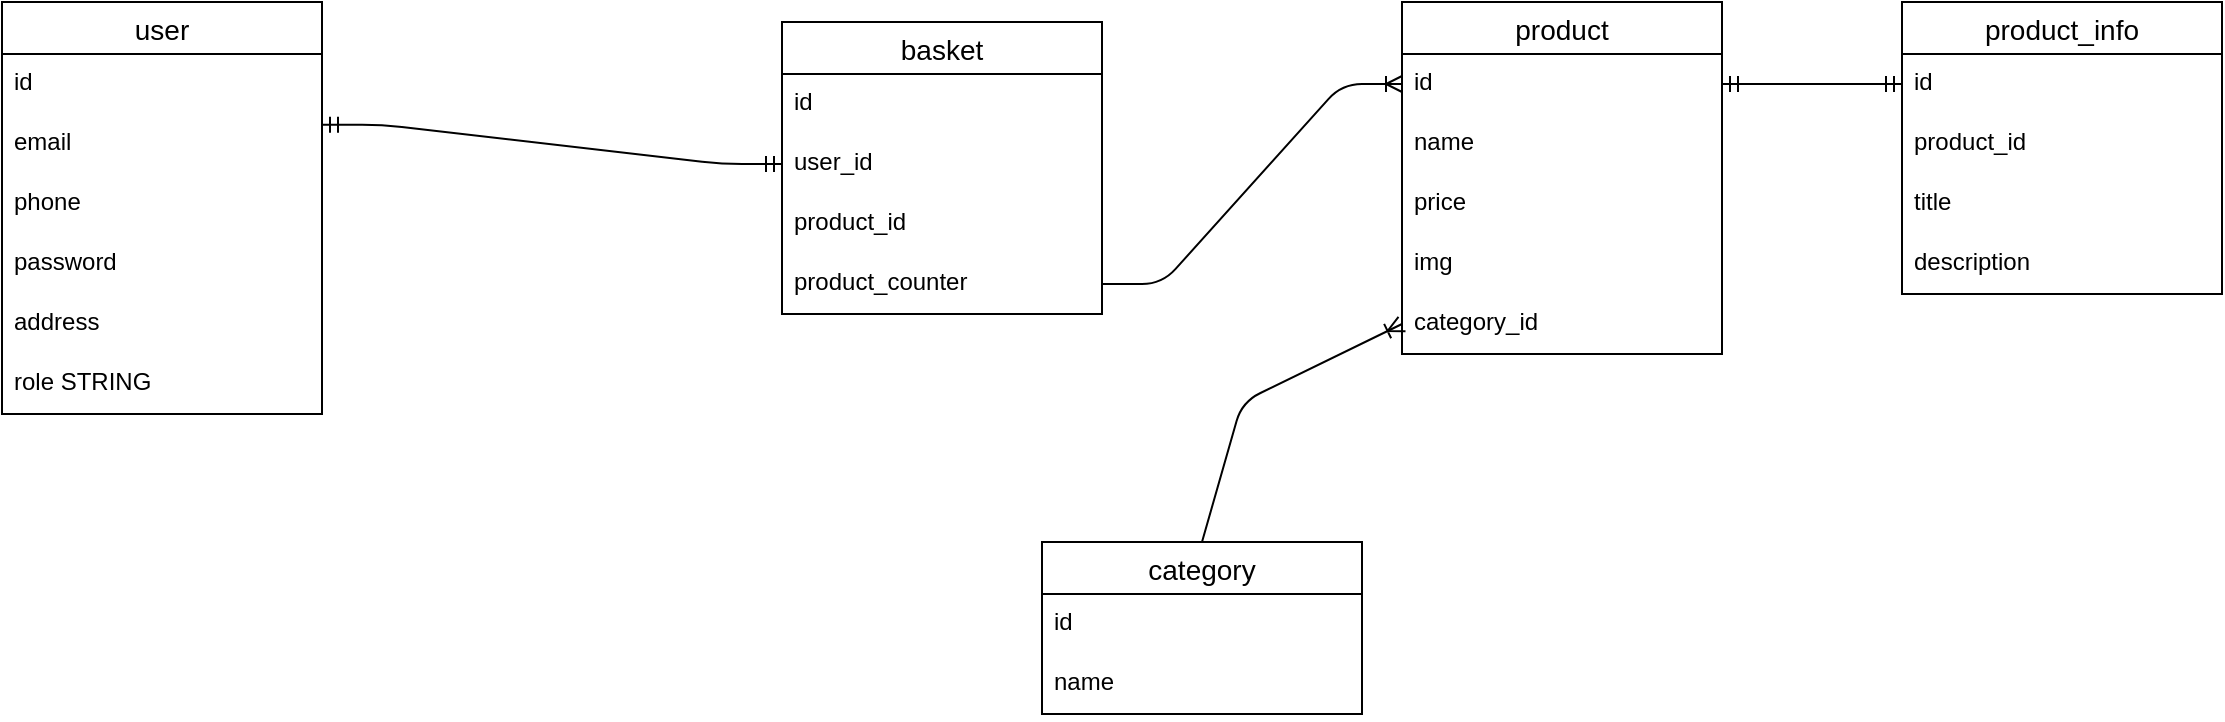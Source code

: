 <mxfile version="24.7.16">
  <diagram name="Страница — 1" id="h_muL9v21COYJjG9sYzz">
    <mxGraphModel dx="1674" dy="780" grid="1" gridSize="10" guides="1" tooltips="1" connect="1" arrows="1" fold="1" page="1" pageScale="1" pageWidth="827" pageHeight="1169" math="0" shadow="0">
      <root>
        <mxCell id="0" />
        <mxCell id="1" parent="0" />
        <mxCell id="Lx1wsoIwzQs99YJabuMk-1" value="user" style="swimlane;fontStyle=0;childLayout=stackLayout;horizontal=1;startSize=26;horizontalStack=0;resizeParent=1;resizeParentMax=0;resizeLast=0;collapsible=1;marginBottom=0;align=center;fontSize=14;" parent="1" vertex="1">
          <mxGeometry x="180" y="140" width="160" height="206" as="geometry" />
        </mxCell>
        <mxCell id="Lx1wsoIwzQs99YJabuMk-2" value="id" style="text;strokeColor=none;fillColor=none;spacingLeft=4;spacingRight=4;overflow=hidden;rotatable=0;points=[[0,0.5],[1,0.5]];portConstraint=eastwest;fontSize=12;" parent="Lx1wsoIwzQs99YJabuMk-1" vertex="1">
          <mxGeometry y="26" width="160" height="30" as="geometry" />
        </mxCell>
        <mxCell id="Lx1wsoIwzQs99YJabuMk-3" value="email" style="text;strokeColor=none;fillColor=none;spacingLeft=4;spacingRight=4;overflow=hidden;rotatable=0;points=[[0,0.5],[1,0.5]];portConstraint=eastwest;fontSize=12;" parent="Lx1wsoIwzQs99YJabuMk-1" vertex="1">
          <mxGeometry y="56" width="160" height="30" as="geometry" />
        </mxCell>
        <mxCell id="bt9wUaQ7GIGHFjIPFqHN-5" value="phone" style="text;strokeColor=none;fillColor=none;spacingLeft=4;spacingRight=4;overflow=hidden;rotatable=0;points=[[0,0.5],[1,0.5]];portConstraint=eastwest;fontSize=12;" parent="Lx1wsoIwzQs99YJabuMk-1" vertex="1">
          <mxGeometry y="86" width="160" height="30" as="geometry" />
        </mxCell>
        <mxCell id="Lx1wsoIwzQs99YJabuMk-4" value="password" style="text;strokeColor=none;fillColor=none;spacingLeft=4;spacingRight=4;overflow=hidden;rotatable=0;points=[[0,0.5],[1,0.5]];portConstraint=eastwest;fontSize=12;" parent="Lx1wsoIwzQs99YJabuMk-1" vertex="1">
          <mxGeometry y="116" width="160" height="30" as="geometry" />
        </mxCell>
        <mxCell id="bt9wUaQ7GIGHFjIPFqHN-6" value="address" style="text;strokeColor=none;fillColor=none;spacingLeft=4;spacingRight=4;overflow=hidden;rotatable=0;points=[[0,0.5],[1,0.5]];portConstraint=eastwest;fontSize=12;" parent="Lx1wsoIwzQs99YJabuMk-1" vertex="1">
          <mxGeometry y="146" width="160" height="30" as="geometry" />
        </mxCell>
        <mxCell id="Lx1wsoIwzQs99YJabuMk-5" value="role STRING" style="text;strokeColor=none;fillColor=none;spacingLeft=4;spacingRight=4;overflow=hidden;rotatable=0;points=[[0,0.5],[1,0.5]];portConstraint=eastwest;fontSize=12;" parent="Lx1wsoIwzQs99YJabuMk-1" vertex="1">
          <mxGeometry y="176" width="160" height="30" as="geometry" />
        </mxCell>
        <mxCell id="Lx1wsoIwzQs99YJabuMk-6" value="basket" style="swimlane;fontStyle=0;childLayout=stackLayout;horizontal=1;startSize=26;horizontalStack=0;resizeParent=1;resizeParentMax=0;resizeLast=0;collapsible=1;marginBottom=0;align=center;fontSize=14;" parent="1" vertex="1">
          <mxGeometry x="570" y="150" width="160" height="146" as="geometry" />
        </mxCell>
        <mxCell id="Lx1wsoIwzQs99YJabuMk-7" value="id" style="text;strokeColor=none;fillColor=none;spacingLeft=4;spacingRight=4;overflow=hidden;rotatable=0;points=[[0,0.5],[1,0.5]];portConstraint=eastwest;fontSize=12;" parent="Lx1wsoIwzQs99YJabuMk-6" vertex="1">
          <mxGeometry y="26" width="160" height="30" as="geometry" />
        </mxCell>
        <mxCell id="Lx1wsoIwzQs99YJabuMk-8" value="user_id" style="text;strokeColor=none;fillColor=none;spacingLeft=4;spacingRight=4;overflow=hidden;rotatable=0;points=[[0,0.5],[1,0.5]];portConstraint=eastwest;fontSize=12;" parent="Lx1wsoIwzQs99YJabuMk-6" vertex="1">
          <mxGeometry y="56" width="160" height="30" as="geometry" />
        </mxCell>
        <mxCell id="vVkm2VaXqE_l-jsmJ4-X-1" value="product_id" style="text;strokeColor=none;fillColor=none;spacingLeft=4;spacingRight=4;overflow=hidden;rotatable=0;points=[[0,0.5],[1,0.5]];portConstraint=eastwest;fontSize=12;" vertex="1" parent="Lx1wsoIwzQs99YJabuMk-6">
          <mxGeometry y="86" width="160" height="30" as="geometry" />
        </mxCell>
        <mxCell id="Lx1wsoIwzQs99YJabuMk-35" value="product_counter" style="text;strokeColor=none;fillColor=none;spacingLeft=4;spacingRight=4;overflow=hidden;rotatable=0;points=[[0,0.5],[1,0.5]];portConstraint=eastwest;fontSize=12;" parent="Lx1wsoIwzQs99YJabuMk-6" vertex="1">
          <mxGeometry y="116" width="160" height="30" as="geometry" />
        </mxCell>
        <mxCell id="Lx1wsoIwzQs99YJabuMk-9" value="" style="edgeStyle=entityRelationEdgeStyle;fontSize=12;html=1;endArrow=ERmandOne;startArrow=ERmandOne;exitX=1;exitY=0.178;exitDx=0;exitDy=0;exitPerimeter=0;entryX=0;entryY=0.5;entryDx=0;entryDy=0;" parent="1" source="Lx1wsoIwzQs99YJabuMk-3" target="Lx1wsoIwzQs99YJabuMk-8" edge="1">
          <mxGeometry width="100" height="100" relative="1" as="geometry">
            <mxPoint x="350" y="410" as="sourcePoint" />
            <mxPoint x="450" y="310" as="targetPoint" />
          </mxGeometry>
        </mxCell>
        <mxCell id="Lx1wsoIwzQs99YJabuMk-10" value="product" style="swimlane;fontStyle=0;childLayout=stackLayout;horizontal=1;startSize=26;horizontalStack=0;resizeParent=1;resizeParentMax=0;resizeLast=0;collapsible=1;marginBottom=0;align=center;fontSize=14;" parent="1" vertex="1">
          <mxGeometry x="880" y="140" width="160" height="176" as="geometry" />
        </mxCell>
        <mxCell id="Lx1wsoIwzQs99YJabuMk-11" value="id" style="text;strokeColor=none;fillColor=none;spacingLeft=4;spacingRight=4;overflow=hidden;rotatable=0;points=[[0,0.5],[1,0.5]];portConstraint=eastwest;fontSize=12;" parent="Lx1wsoIwzQs99YJabuMk-10" vertex="1">
          <mxGeometry y="26" width="160" height="30" as="geometry" />
        </mxCell>
        <mxCell id="Lx1wsoIwzQs99YJabuMk-12" value="name" style="text;strokeColor=none;fillColor=none;spacingLeft=4;spacingRight=4;overflow=hidden;rotatable=0;points=[[0,0.5],[1,0.5]];portConstraint=eastwest;fontSize=12;" parent="Lx1wsoIwzQs99YJabuMk-10" vertex="1">
          <mxGeometry y="56" width="160" height="30" as="geometry" />
        </mxCell>
        <mxCell id="Lx1wsoIwzQs99YJabuMk-13" value="price" style="text;strokeColor=none;fillColor=none;spacingLeft=4;spacingRight=4;overflow=hidden;rotatable=0;points=[[0,0.5],[1,0.5]];portConstraint=eastwest;fontSize=12;" parent="Lx1wsoIwzQs99YJabuMk-10" vertex="1">
          <mxGeometry y="86" width="160" height="30" as="geometry" />
        </mxCell>
        <mxCell id="Lx1wsoIwzQs99YJabuMk-15" value="img" style="text;strokeColor=none;fillColor=none;spacingLeft=4;spacingRight=4;overflow=hidden;rotatable=0;points=[[0,0.5],[1,0.5]];portConstraint=eastwest;fontSize=12;" parent="Lx1wsoIwzQs99YJabuMk-10" vertex="1">
          <mxGeometry y="116" width="160" height="30" as="geometry" />
        </mxCell>
        <mxCell id="Lx1wsoIwzQs99YJabuMk-16" value="category_id" style="text;strokeColor=none;fillColor=none;spacingLeft=4;spacingRight=4;overflow=hidden;rotatable=0;points=[[0,0.5],[1,0.5]];portConstraint=eastwest;fontSize=12;" parent="Lx1wsoIwzQs99YJabuMk-10" vertex="1">
          <mxGeometry y="146" width="160" height="30" as="geometry" />
        </mxCell>
        <mxCell id="Lx1wsoIwzQs99YJabuMk-21" value="category" style="swimlane;fontStyle=0;childLayout=stackLayout;horizontal=1;startSize=26;horizontalStack=0;resizeParent=1;resizeParentMax=0;resizeLast=0;collapsible=1;marginBottom=0;align=center;fontSize=14;" parent="1" vertex="1">
          <mxGeometry x="700" y="410" width="160" height="86" as="geometry" />
        </mxCell>
        <mxCell id="Lx1wsoIwzQs99YJabuMk-22" value="id" style="text;strokeColor=none;fillColor=none;spacingLeft=4;spacingRight=4;overflow=hidden;rotatable=0;points=[[0,0.5],[1,0.5]];portConstraint=eastwest;fontSize=12;" parent="Lx1wsoIwzQs99YJabuMk-21" vertex="1">
          <mxGeometry y="26" width="160" height="30" as="geometry" />
        </mxCell>
        <mxCell id="Lx1wsoIwzQs99YJabuMk-23" value="name" style="text;strokeColor=none;fillColor=none;spacingLeft=4;spacingRight=4;overflow=hidden;rotatable=0;points=[[0,0.5],[1,0.5]];portConstraint=eastwest;fontSize=12;" parent="Lx1wsoIwzQs99YJabuMk-21" vertex="1">
          <mxGeometry y="56" width="160" height="30" as="geometry" />
        </mxCell>
        <mxCell id="Lx1wsoIwzQs99YJabuMk-25" value="" style="fontSize=12;html=1;endArrow=ERoneToMany;exitX=0.5;exitY=0;exitDx=0;exitDy=0;entryX=0;entryY=0.5;entryDx=0;entryDy=0;" parent="1" source="Lx1wsoIwzQs99YJabuMk-21" target="Lx1wsoIwzQs99YJabuMk-16" edge="1">
          <mxGeometry width="100" height="100" relative="1" as="geometry">
            <mxPoint x="780" y="430" as="sourcePoint" />
            <mxPoint x="830" y="300" as="targetPoint" />
            <Array as="points">
              <mxPoint x="800" y="340" />
            </Array>
          </mxGeometry>
        </mxCell>
        <mxCell id="Lx1wsoIwzQs99YJabuMk-27" value="product_info" style="swimlane;fontStyle=0;childLayout=stackLayout;horizontal=1;startSize=26;horizontalStack=0;resizeParent=1;resizeParentMax=0;resizeLast=0;collapsible=1;marginBottom=0;align=center;fontSize=14;" parent="1" vertex="1">
          <mxGeometry x="1130" y="140" width="160" height="146" as="geometry" />
        </mxCell>
        <mxCell id="Lx1wsoIwzQs99YJabuMk-28" value="id" style="text;strokeColor=none;fillColor=none;spacingLeft=4;spacingRight=4;overflow=hidden;rotatable=0;points=[[0,0.5],[1,0.5]];portConstraint=eastwest;fontSize=12;" parent="Lx1wsoIwzQs99YJabuMk-27" vertex="1">
          <mxGeometry y="26" width="160" height="30" as="geometry" />
        </mxCell>
        <mxCell id="Lx1wsoIwzQs99YJabuMk-29" value="product_id" style="text;strokeColor=none;fillColor=none;spacingLeft=4;spacingRight=4;overflow=hidden;rotatable=0;points=[[0,0.5],[1,0.5]];portConstraint=eastwest;fontSize=12;" parent="Lx1wsoIwzQs99YJabuMk-27" vertex="1">
          <mxGeometry y="56" width="160" height="30" as="geometry" />
        </mxCell>
        <mxCell id="Lx1wsoIwzQs99YJabuMk-30" value="title" style="text;strokeColor=none;fillColor=none;spacingLeft=4;spacingRight=4;overflow=hidden;rotatable=0;points=[[0,0.5],[1,0.5]];portConstraint=eastwest;fontSize=12;" parent="Lx1wsoIwzQs99YJabuMk-27" vertex="1">
          <mxGeometry y="86" width="160" height="30" as="geometry" />
        </mxCell>
        <mxCell id="Lx1wsoIwzQs99YJabuMk-31" value="description" style="text;strokeColor=none;fillColor=none;spacingLeft=4;spacingRight=4;overflow=hidden;rotatable=0;points=[[0,0.5],[1,0.5]];portConstraint=eastwest;fontSize=12;" parent="Lx1wsoIwzQs99YJabuMk-27" vertex="1">
          <mxGeometry y="116" width="160" height="30" as="geometry" />
        </mxCell>
        <mxCell id="bt9wUaQ7GIGHFjIPFqHN-2" value="" style="edgeStyle=entityRelationEdgeStyle;fontSize=12;html=1;endArrow=ERoneToMany;exitX=1;exitY=0.5;exitDx=0;exitDy=0;entryX=0;entryY=0.5;entryDx=0;entryDy=0;" parent="1" source="Lx1wsoIwzQs99YJabuMk-35" target="Lx1wsoIwzQs99YJabuMk-11" edge="1">
          <mxGeometry width="100" height="100" relative="1" as="geometry">
            <mxPoint x="720" y="450" as="sourcePoint" />
            <mxPoint x="800" y="130" as="targetPoint" />
          </mxGeometry>
        </mxCell>
        <mxCell id="bt9wUaQ7GIGHFjIPFqHN-4" value="" style="edgeStyle=entityRelationEdgeStyle;fontSize=12;html=1;endArrow=ERmandOne;startArrow=ERmandOne;exitX=1;exitY=0.5;exitDx=0;exitDy=0;entryX=0;entryY=0.5;entryDx=0;entryDy=0;" parent="1" source="Lx1wsoIwzQs99YJabuMk-11" target="Lx1wsoIwzQs99YJabuMk-28" edge="1">
          <mxGeometry width="100" height="100" relative="1" as="geometry">
            <mxPoint x="350" y="211" as="sourcePoint" />
            <mxPoint x="580" y="231" as="targetPoint" />
          </mxGeometry>
        </mxCell>
      </root>
    </mxGraphModel>
  </diagram>
</mxfile>
